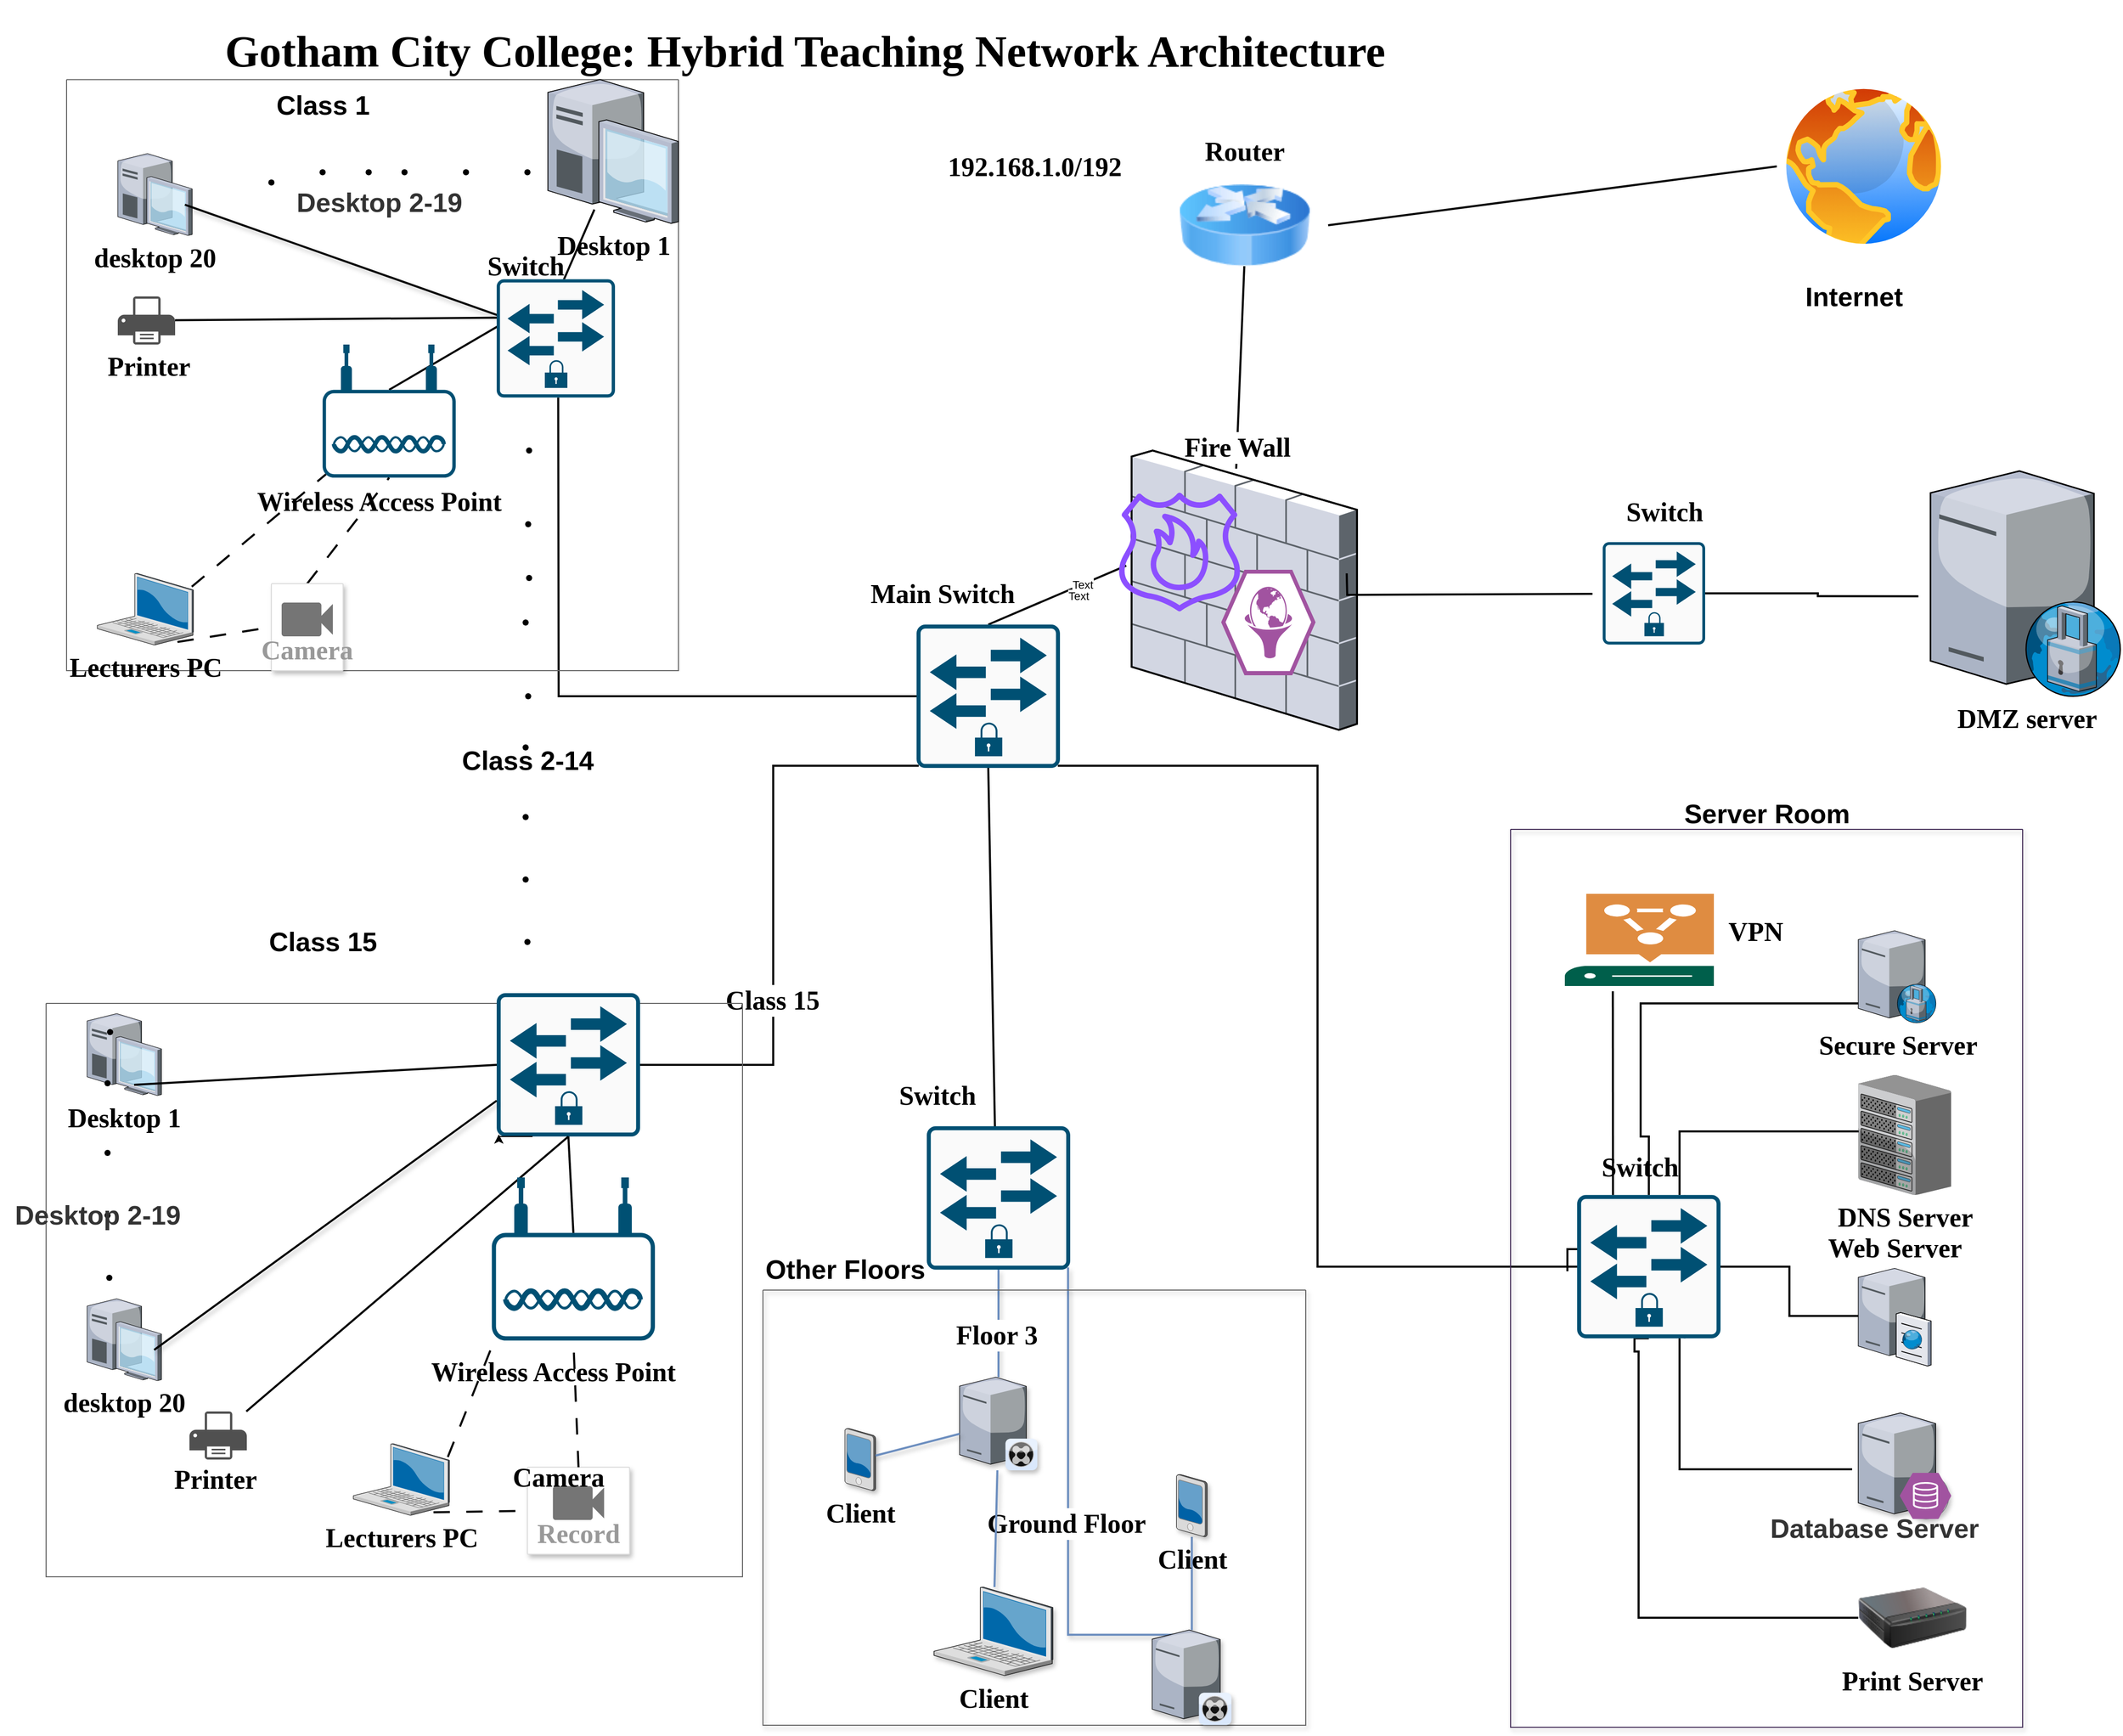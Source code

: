 <mxfile version="22.0.6" type="github">
  <diagram name="Page-1" id="c37626ed-c26b-45fb-9056-f9ebc6bb27b6">
    <mxGraphModel dx="2726" dy="1969" grid="1" gridSize="10" guides="1" tooltips="1" connect="1" arrows="1" fold="1" page="1" pageScale="1" pageWidth="1100" pageHeight="850" background="none" math="0" shadow="0">
      <root>
        <mxCell id="0" />
        <mxCell id="1" parent="0" />
        <mxCell id="xrP1Wjxbw7rSGdW68hiD-130" style="edgeStyle=orthogonalEdgeStyle;rounded=0;html=1;startSize=10;endSize=10;jettySize=auto;orthogonalLoop=1;fontSize=26;endArrow=none;endFill=0;strokeWidth=2;entryX=0.015;entryY=0.985;entryDx=0;entryDy=0;entryPerimeter=0;exitX=1;exitY=0.5;exitDx=0;exitDy=0;exitPerimeter=0;fontStyle=1;fontFamily=Verdana;" edge="1" parent="1" source="xrP1Wjxbw7rSGdW68hiD-258" target="xrP1Wjxbw7rSGdW68hiD-249">
          <mxGeometry relative="1" as="geometry">
            <mxPoint x="577.04" y="1128.185" as="sourcePoint" />
            <mxPoint x="989.985" y="756.099" as="targetPoint" />
            <Array as="points">
              <mxPoint x="790" y="1040" />
              <mxPoint x="790" y="748" />
            </Array>
          </mxGeometry>
        </mxCell>
        <mxCell id="xrP1Wjxbw7rSGdW68hiD-131" value="Class 15" style="edgeLabel;html=1;align=center;verticalAlign=middle;resizable=0;points=[];fontStyle=1;fontFamily=Verdana;fontSize=26;" vertex="1" connectable="0" parent="xrP1Wjxbw7rSGdW68hiD-130">
          <mxGeometry x="-0.315" y="1" relative="1" as="geometry">
            <mxPoint as="offset" />
          </mxGeometry>
        </mxCell>
        <mxCell id="xrP1Wjxbw7rSGdW68hiD-134" style="edgeStyle=none;rounded=0;html=1;startSize=10;endSize=10;jettySize=auto;orthogonalLoop=1;fontSize=26;endArrow=none;endFill=0;strokeWidth=2;fillColor=#dae8fc;strokeColor=#6c8ebf;shadow=1;entryX=0.5;entryY=1;entryDx=0;entryDy=0;entryPerimeter=0;fontStyle=1;fontFamily=Verdana;" edge="1" parent="1" source="xrP1Wjxbw7rSGdW68hiD-136" target="xrP1Wjxbw7rSGdW68hiD-257">
          <mxGeometry relative="1" as="geometry">
            <mxPoint x="979.975" y="1243.003" as="targetPoint" />
          </mxGeometry>
        </mxCell>
        <mxCell id="xrP1Wjxbw7rSGdW68hiD-135" value="Floor 3" style="edgeLabel;html=1;align=center;verticalAlign=middle;resizable=0;points=[];fontStyle=1;fontFamily=Verdana;fontSize=26;" vertex="1" connectable="0" parent="xrP1Wjxbw7rSGdW68hiD-134">
          <mxGeometry x="-0.218" y="2" relative="1" as="geometry">
            <mxPoint as="offset" />
          </mxGeometry>
        </mxCell>
        <mxCell id="xrP1Wjxbw7rSGdW68hiD-140" style="edgeStyle=none;rounded=0;html=1;startSize=10;endSize=10;jettySize=auto;orthogonalLoop=1;fontSize=26;endArrow=none;endFill=0;strokeWidth=2;entryX=0.464;entryY=0.065;entryDx=0;entryDy=0;entryPerimeter=0;exitX=0.5;exitY=1;exitDx=0;exitDy=0;fontStyle=1;fontFamily=Verdana;" edge="1" parent="1" source="xrP1Wjxbw7rSGdW68hiD-260" target="xrP1Wjxbw7rSGdW68hiD-165">
          <mxGeometry relative="1" as="geometry">
            <mxPoint x="1219.976" y="430.015" as="sourcePoint" />
          </mxGeometry>
        </mxCell>
        <mxCell id="xrP1Wjxbw7rSGdW68hiD-141" value="Fire Wall" style="edgeLabel;html=1;align=center;verticalAlign=middle;resizable=0;points=[];fontStyle=1;fontFamily=Verdana;fontSize=26;" vertex="1" connectable="0" parent="xrP1Wjxbw7rSGdW68hiD-140">
          <mxGeometry x="0.778" relative="1" as="geometry">
            <mxPoint y="1" as="offset" />
          </mxGeometry>
        </mxCell>
        <mxCell id="xrP1Wjxbw7rSGdW68hiD-142" value="&lt;font style=&quot;font-size: 43px;&quot;&gt;&amp;nbsp; Gotham City College: Hybrid Teaching Network Architecture&lt;/font&gt;" style="text;strokeColor=none;fillColor=none;html=1;fontSize=43;fontStyle=1;verticalAlign=middle;align=center;fontFamily=Verdana;" vertex="1" parent="1">
          <mxGeometry x="379" width="861" height="100" as="geometry" />
        </mxCell>
        <mxCell id="xrP1Wjxbw7rSGdW68hiD-143" style="edgeStyle=none;rounded=0;html=1;startSize=10;endSize=10;jettySize=auto;orthogonalLoop=1;fontSize=26;endArrow=none;endFill=0;strokeWidth=2;fillColor=#dae8fc;strokeColor=#6c8ebf;shadow=1;fontStyle=1;fontFamily=Verdana;" edge="1" parent="1" source="xrP1Wjxbw7rSGdW68hiD-144" target="xrP1Wjxbw7rSGdW68hiD-145">
          <mxGeometry relative="1" as="geometry" />
        </mxCell>
        <mxCell id="xrP1Wjxbw7rSGdW68hiD-144" value="Client" style="verticalLabelPosition=bottom;aspect=fixed;html=1;verticalAlign=top;strokeColor=#6c8ebf;shape=mxgraph.citrix.pda;fillColor=#dae8fc;fontSize=26;shadow=1;fontStyle=1;fontFamily=Verdana;" vertex="1" parent="1">
          <mxGeometry x="1183.76" y="1440" width="30" height="61" as="geometry" />
        </mxCell>
        <mxCell id="xrP1Wjxbw7rSGdW68hiD-146" value="Desktop 1" style="verticalLabelPosition=bottom;aspect=fixed;html=1;verticalAlign=top;strokeColor=none;shape=mxgraph.citrix.desktop;fillColor=#66B2FF;gradientColor=#0066CC;fontSize=26;fontStyle=1;fontFamily=Verdana;" vertex="1" parent="1">
          <mxGeometry x="120" y="990" width="72.65" height="80" as="geometry" />
        </mxCell>
        <mxCell id="xrP1Wjxbw7rSGdW68hiD-148" style="edgeStyle=none;rounded=0;html=1;startSize=10;endSize=10;jettySize=auto;orthogonalLoop=1;fontSize=26;endArrow=none;endFill=0;strokeWidth=2;entryX=0;entryY=0.5;entryDx=0;entryDy=0;entryPerimeter=0;exitX=0.633;exitY=0.869;exitDx=0;exitDy=0;exitPerimeter=0;fontStyle=1;fontFamily=Verdana;" edge="1" parent="1" source="xrP1Wjxbw7rSGdW68hiD-146" target="xrP1Wjxbw7rSGdW68hiD-258">
          <mxGeometry relative="1" as="geometry">
            <mxPoint x="220" y="750" as="sourcePoint" />
            <mxPoint x="524.46" y="1120.738" as="targetPoint" />
          </mxGeometry>
        </mxCell>
        <mxCell id="xrP1Wjxbw7rSGdW68hiD-159" style="edgeStyle=elbowEdgeStyle;rounded=0;html=1;startSize=10;endSize=10;jettySize=auto;orthogonalLoop=1;fontSize=26;endArrow=none;endFill=0;strokeWidth=2;exitX=0;exitY=0.5;exitDx=0;exitDy=0;exitPerimeter=0;fontStyle=1;fontFamily=Verdana;entryX=0.985;entryY=0.985;entryDx=0;entryDy=0;entryPerimeter=0;" edge="1" parent="1" source="xrP1Wjxbw7rSGdW68hiD-264" target="xrP1Wjxbw7rSGdW68hiD-249">
          <mxGeometry relative="1" as="geometry">
            <mxPoint x="1336.975" y="1162.849" as="sourcePoint" />
            <mxPoint x="1038" y="738.143" as="targetPoint" />
          </mxGeometry>
        </mxCell>
        <mxCell id="xrP1Wjxbw7rSGdW68hiD-165" value="" style="verticalLabelPosition=bottom;aspect=fixed;html=1;verticalAlign=top;strokeColor=none;shape=mxgraph.citrix.firewall;fillColor=#66B2FF;gradientColor=#0066CC;fontSize=26;fontStyle=1;fontFamily=Verdana;" vertex="1" parent="1">
          <mxGeometry x="1140" y="440" width="220" height="272.8" as="geometry" />
        </mxCell>
        <mxCell id="xrP1Wjxbw7rSGdW68hiD-167" value="Switch" style="text;html=1;align=center;verticalAlign=middle;resizable=0;points=[];autosize=1;strokeColor=none;fillColor=none;fontStyle=1;fontFamily=Verdana;fontSize=26;" vertex="1" parent="1">
          <mxGeometry x="538.25" y="1075" width="120" height="40" as="geometry" />
        </mxCell>
        <mxCell id="xrP1Wjxbw7rSGdW68hiD-171" style="edgeStyle=none;rounded=0;html=1;startSize=10;endSize=10;jettySize=auto;orthogonalLoop=1;fontSize=26;endArrow=none;endFill=0;strokeWidth=2;exitX=0.5;exitY=0.34;exitDx=0;exitDy=0;exitPerimeter=0;fontStyle=1;fontFamily=Verdana;" edge="1" parent="1" source="xrP1Wjxbw7rSGdW68hiD-179">
          <mxGeometry relative="1" as="geometry">
            <mxPoint x="402.65" y="149.5" as="sourcePoint" />
            <mxPoint x="524.15" y="316.911" as="targetPoint" />
          </mxGeometry>
        </mxCell>
        <mxCell id="xrP1Wjxbw7rSGdW68hiD-175" style="edgeStyle=none;rounded=0;html=1;startSize=10;endSize=10;jettySize=auto;orthogonalLoop=1;fontSize=26;endArrow=none;endFill=0;strokeWidth=2;entryX=0.925;entryY=0.215;entryDx=0;entryDy=0;entryPerimeter=0;exitX=0.356;exitY=0.904;exitDx=0;exitDy=0;exitPerimeter=0;fontStyle=1;fontFamily=Verdana;" edge="1" parent="1" source="xrP1Wjxbw7rSGdW68hiD-173">
          <mxGeometry relative="1" as="geometry">
            <mxPoint x="238.637" y="249.02" as="sourcePoint" />
            <mxPoint x="575.025" y="297.348" as="targetPoint" />
          </mxGeometry>
        </mxCell>
        <mxCell id="xrP1Wjxbw7rSGdW68hiD-176" value="desktop 20" style="verticalLabelPosition=bottom;aspect=fixed;html=1;verticalAlign=top;strokeColor=none;shape=mxgraph.citrix.desktop;fillColor=#66B2FF;gradientColor=#0066CC;fontSize=26;fontStyle=1;fontFamily=Verdana;" vertex="1" parent="1">
          <mxGeometry x="150" y="150" width="72.65" height="80" as="geometry" />
        </mxCell>
        <mxCell id="xrP1Wjxbw7rSGdW68hiD-177" style="edgeStyle=none;rounded=0;html=1;startSize=10;endSize=10;jettySize=auto;orthogonalLoop=1;fontSize=26;endArrow=none;endFill=0;strokeWidth=2;exitX=-0.036;exitY=0.514;exitDx=0;exitDy=0;exitPerimeter=0;shadow=1;entryX=0.902;entryY=0.624;entryDx=0;entryDy=0;entryPerimeter=0;fontStyle=1;fontFamily=Verdana;" edge="1" parent="1" target="xrP1Wjxbw7rSGdW68hiD-176">
          <mxGeometry relative="1" as="geometry">
            <mxPoint x="522.17" y="308.261" as="sourcePoint" />
            <mxPoint x="242.65" y="99.5" as="targetPoint" />
          </mxGeometry>
        </mxCell>
        <mxCell id="xrP1Wjxbw7rSGdW68hiD-178" style="edgeStyle=none;rounded=0;html=1;startSize=10;endSize=10;jettySize=auto;orthogonalLoop=1;fontSize=26;endArrow=none;endFill=0;strokeWidth=2;exitX=-0.017;exitY=0.567;exitDx=0;exitDy=0;exitPerimeter=0;fontStyle=1;fontFamily=Verdana;" edge="1" parent="1" target="xrP1Wjxbw7rSGdW68hiD-185">
          <mxGeometry relative="1" as="geometry">
            <mxPoint x="523.215" y="310.196" as="sourcePoint" />
            <mxPoint x="282.65" y="539.5" as="targetPoint" />
          </mxGeometry>
        </mxCell>
        <mxCell id="xrP1Wjxbw7rSGdW68hiD-179" value="" style="points=[[0.03,0.36,0],[0.18,0,0],[0.5,0.34,0],[0.82,0,0],[0.97,0.36,0],[1,0.67,0],[0.975,0.975,0],[0.5,1,0],[0.025,0.975,0],[0,0.67,0]];verticalLabelPosition=bottom;sketch=0;html=1;verticalAlign=top;aspect=fixed;align=center;pointerEvents=1;shape=mxgraph.cisco19.wireless_access_point;fillColor=#005073;strokeColor=none;fontStyle=1;fontFamily=Verdana;fontSize=26;" vertex="1" parent="1">
          <mxGeometry x="350" y="336.5" width="130" height="130" as="geometry" />
        </mxCell>
        <mxCell id="xrP1Wjxbw7rSGdW68hiD-180" style="edgeStyle=none;rounded=0;html=1;startSize=10;endSize=10;jettySize=auto;orthogonalLoop=1;fontSize=26;endArrow=none;endFill=0;strokeWidth=2;entryX=0.025;entryY=0.975;entryDx=0;entryDy=0;entryPerimeter=0;exitX=0.983;exitY=0.186;exitDx=0;exitDy=0;exitPerimeter=0;dashed=1;dashPattern=8 8;fontStyle=1;fontFamily=Verdana;" edge="1" parent="1" source="xrP1Wjxbw7rSGdW68hiD-172" target="xrP1Wjxbw7rSGdW68hiD-179">
          <mxGeometry relative="1" as="geometry">
            <mxPoint x="322.65" y="359.5" as="sourcePoint" />
            <mxPoint x="178.65" y="185.5" as="targetPoint" />
          </mxGeometry>
        </mxCell>
        <mxCell id="xrP1Wjxbw7rSGdW68hiD-183" style="edgeStyle=none;rounded=0;html=1;startSize=10;endSize=10;jettySize=auto;orthogonalLoop=1;fontSize=26;endArrow=none;endFill=0;strokeWidth=2;entryX=0.5;entryY=1;entryDx=0;entryDy=0;entryPerimeter=0;exitX=0.5;exitY=0;exitDx=0;exitDy=0;dashed=1;dashPattern=8 8;fontStyle=1;fontFamily=Verdana;" edge="1" parent="1" source="xrP1Wjxbw7rSGdW68hiD-181" target="xrP1Wjxbw7rSGdW68hiD-179">
          <mxGeometry relative="1" as="geometry">
            <mxPoint x="382.65" y="379.5" as="sourcePoint" />
            <mxPoint x="516.65" y="346.5" as="targetPoint" />
          </mxGeometry>
        </mxCell>
        <mxCell id="xrP1Wjxbw7rSGdW68hiD-185" value="" style="sketch=0;pointerEvents=1;shadow=0;dashed=0;html=1;strokeColor=none;fillColor=#505050;labelPosition=center;verticalLabelPosition=bottom;verticalAlign=top;outlineConnect=0;align=center;shape=mxgraph.office.devices.printer;fontStyle=1;fontFamily=Verdana;fontSize=26;" vertex="1" parent="1">
          <mxGeometry x="150" y="289.5" width="56" height="47" as="geometry" />
        </mxCell>
        <mxCell id="xrP1Wjxbw7rSGdW68hiD-186" value="Switch" style="text;html=1;align=center;verticalAlign=middle;resizable=0;points=[];autosize=1;strokeColor=none;fillColor=none;fontStyle=1;fontFamily=Verdana;fontSize=26;" vertex="1" parent="1">
          <mxGeometry x="488.25" y="240" width="120" height="40" as="geometry" />
        </mxCell>
        <mxCell id="xrP1Wjxbw7rSGdW68hiD-187" value="Printer" style="text;html=1;align=center;verticalAlign=middle;resizable=0;points=[];autosize=1;strokeColor=none;fillColor=none;fontStyle=1;fontFamily=Verdana;fontSize=26;" vertex="1" parent="1">
          <mxGeometry x="120" y="337.75" width="120" height="40" as="geometry" />
        </mxCell>
        <mxCell id="xrP1Wjxbw7rSGdW68hiD-188" value="" style="rounded=0;html=1;startSize=10;endSize=10;jettySize=auto;orthogonalLoop=1;fontSize=26;endArrow=none;endFill=0;strokeWidth=2;exitX=0.436;exitY=0.258;exitDx=0;exitDy=0;exitPerimeter=0;fontStyle=1;fontFamily=Verdana;entryX=0.5;entryY=1;entryDx=0;entryDy=0;entryPerimeter=0;" edge="1" parent="1" target="xrP1Wjxbw7rSGdW68hiD-249">
          <mxGeometry relative="1" as="geometry">
            <mxPoint x="1008.74" y="1222.417" as="sourcePoint" />
            <mxPoint x="1012.26" y="756.5" as="targetPoint" />
          </mxGeometry>
        </mxCell>
        <mxCell id="xrP1Wjxbw7rSGdW68hiD-190" value="" style="verticalLabelPosition=bottom;sketch=0;html=1;fillColor=#A153A0;strokeColor=#ffffff;verticalAlign=top;align=center;points=[[0,0.5,0],[0.125,0.25,0],[0.25,0,0],[0.5,0,0],[0.75,0,0],[0.875,0.25,0],[1,0.5,0],[0.875,0.75,0],[0.75,1,0],[0.5,1,0],[0.125,0.75,0]];pointerEvents=1;shape=mxgraph.cisco_safe.compositeIcon;bgIcon=mxgraph.cisco_safe.design.blank_device;resIcon=mxgraph.cisco_safe.design.web_filtering_2;fontStyle=1;fontFamily=Verdana;fontSize=26;" vertex="1" parent="1">
          <mxGeometry x="1227.51" y="556.5" width="92" height="103" as="geometry" />
        </mxCell>
        <mxCell id="xrP1Wjxbw7rSGdW68hiD-192" style="rounded=0;html=1;startSize=10;endSize=10;jettySize=auto;orthogonalLoop=1;fontSize=26;endArrow=none;endFill=0;strokeWidth=2;exitX=0;exitY=0.5;exitDx=0;exitDy=0;entryX=1;entryY=0.5;entryDx=0;entryDy=0;fontStyle=1;fontFamily=Verdana;" edge="1" parent="1" source="xrP1Wjxbw7rSGdW68hiD-197" target="xrP1Wjxbw7rSGdW68hiD-260">
          <mxGeometry relative="1" as="geometry">
            <mxPoint x="1268.049" y="213.5" as="sourcePoint" />
            <mxPoint x="1584.5" y="260.005" as="targetPoint" />
          </mxGeometry>
        </mxCell>
        <mxCell id="xrP1Wjxbw7rSGdW68hiD-195" style="edgeStyle=orthogonalEdgeStyle;rounded=0;html=1;startSize=10;endSize=10;jettySize=auto;orthogonalLoop=1;fontSize=26;endArrow=none;endFill=0;strokeWidth=2;fontStyle=1;fontFamily=Verdana;" edge="1" parent="1">
          <mxGeometry relative="1" as="geometry">
            <mxPoint x="1590" y="580" as="sourcePoint" />
            <mxPoint x="1350" y="560" as="targetPoint" />
          </mxGeometry>
        </mxCell>
        <mxCell id="xrP1Wjxbw7rSGdW68hiD-196" value="DMZ server" style="verticalLabelPosition=bottom;aspect=fixed;html=1;verticalAlign=top;strokeColor=none;shape=mxgraph.citrix.proxy_server;fillColor=#66B2FF;gradientColor=#0066CC;fontSize=26;fontStyle=1;fontFamily=Verdana;" vertex="1" parent="1">
          <mxGeometry x="1920" y="460" width="187" height="220" as="geometry" />
        </mxCell>
        <mxCell id="xrP1Wjxbw7rSGdW68hiD-197" value="" style="image;aspect=fixed;perimeter=ellipsePerimeter;html=1;align=center;shadow=0;dashed=0;spacingTop=3;image=img/lib/active_directory/internet_globe.svg;fontStyle=1;fontFamily=Verdana;fontSize=26;" vertex="1" parent="1">
          <mxGeometry x="1770" y="77.75" width="169.5" height="169.5" as="geometry" />
        </mxCell>
        <mxCell id="xrP1Wjxbw7rSGdW68hiD-200" value="" style="rounded=0;html=1;startSize=10;endSize=10;jettySize=auto;orthogonalLoop=1;fontSize=26;endArrow=none;endFill=0;strokeWidth=2;entryX=0.5;entryY=0;entryDx=0;entryDy=0;entryPerimeter=0;exitX=-0.024;exitY=0.412;exitDx=0;exitDy=0;exitPerimeter=0;fontStyle=1;fontFamily=Verdana;" edge="1" parent="1" source="xrP1Wjxbw7rSGdW68hiD-165" target="xrP1Wjxbw7rSGdW68hiD-249">
          <mxGeometry relative="1" as="geometry">
            <mxPoint x="1225" y="659" as="sourcePoint" />
            <mxPoint x="1030" y="736" as="targetPoint" />
          </mxGeometry>
        </mxCell>
        <mxCell id="xrP1Wjxbw7rSGdW68hiD-285" value="Text" style="edgeLabel;html=1;align=center;verticalAlign=middle;resizable=0;points=[];" vertex="1" connectable="0" parent="xrP1Wjxbw7rSGdW68hiD-200">
          <mxGeometry x="-0.353" relative="1" as="geometry">
            <mxPoint x="1" as="offset" />
          </mxGeometry>
        </mxCell>
        <mxCell id="xrP1Wjxbw7rSGdW68hiD-286" value="Text" style="edgeLabel;html=1;align=center;verticalAlign=middle;resizable=0;points=[];" vertex="1" connectable="0" parent="xrP1Wjxbw7rSGdW68hiD-200">
          <mxGeometry x="-0.256" y="9" relative="1" as="geometry">
            <mxPoint as="offset" />
          </mxGeometry>
        </mxCell>
        <mxCell id="xrP1Wjxbw7rSGdW68hiD-201" value="&lt;font style=&quot;font-size: 26px;&quot;&gt;Main Switch&lt;/font&gt;" style="text;html=1;align=center;verticalAlign=middle;resizable=0;points=[];autosize=1;strokeColor=none;fillColor=none;fontStyle=1;fontFamily=Verdana;fontSize=26;" vertex="1" parent="1">
          <mxGeometry x="855" y="559.5" width="200" height="40" as="geometry" />
        </mxCell>
        <mxCell id="xrP1Wjxbw7rSGdW68hiD-202" value="" style="sketch=0;outlineConnect=0;fontColor=#232F3E;gradientColor=none;fillColor=#8C4FFF;strokeColor=none;dashed=0;verticalLabelPosition=bottom;verticalAlign=top;align=center;html=1;fontSize=26;fontStyle=1;aspect=fixed;pointerEvents=1;shape=mxgraph.aws4.route_53_resolver_dns_firewall;fontFamily=Verdana;" vertex="1" parent="1">
          <mxGeometry x="1127.75" y="480" width="118" height="118" as="geometry" />
        </mxCell>
        <mxCell id="xrP1Wjxbw7rSGdW68hiD-203" value="" style="edgeStyle=orthogonalEdgeStyle;rounded=0;html=1;startSize=10;endSize=10;jettySize=auto;orthogonalLoop=1;fontSize=26;endArrow=none;endFill=0;strokeWidth=2;exitX=0.43;exitY=0.05;exitDx=0;exitDy=0;exitPerimeter=0;fillColor=#dae8fc;strokeColor=#6c8ebf;shadow=1;fontStyle=1;fontFamily=Verdana;entryX=0.985;entryY=0.985;entryDx=0;entryDy=0;entryPerimeter=0;" edge="1" parent="1" source="xrP1Wjxbw7rSGdW68hiD-145" target="xrP1Wjxbw7rSGdW68hiD-257">
          <mxGeometry relative="1" as="geometry">
            <mxPoint x="826.475" y="1294.985" as="sourcePoint" />
            <mxPoint x="1010.571" y="1249.5" as="targetPoint" />
          </mxGeometry>
        </mxCell>
        <mxCell id="xrP1Wjxbw7rSGdW68hiD-204" value="Ground Floor" style="edgeLabel;html=1;align=center;verticalAlign=middle;resizable=0;points=[];fontStyle=1;fontFamily=Verdana;fontSize=26;" vertex="1" connectable="0" parent="xrP1Wjxbw7rSGdW68hiD-203">
          <mxGeometry x="-0.056" y="1" relative="1" as="geometry">
            <mxPoint x="-1" as="offset" />
          </mxGeometry>
        </mxCell>
        <mxCell id="xrP1Wjxbw7rSGdW68hiD-208" value="192.168.1.0/192" style="text;html=1;align=center;verticalAlign=middle;resizable=0;points=[];autosize=1;strokeColor=none;fillColor=none;fontStyle=1;fontFamily=Verdana;fontSize=26;" vertex="1" parent="1">
          <mxGeometry x="910" y="142.5" width="270" height="40" as="geometry" />
        </mxCell>
        <mxCell id="xrP1Wjxbw7rSGdW68hiD-209" value="" style="edgeStyle=orthogonalEdgeStyle;rounded=0;html=1;startSize=10;endSize=10;jettySize=auto;orthogonalLoop=1;fontSize=26;endArrow=none;endFill=0;strokeWidth=2;entryX=1.015;entryY=0.854;entryDx=0;entryDy=0;entryPerimeter=0;fontStyle=1;fontFamily=Verdana;exitX=0;exitY=0.5;exitDx=0;exitDy=0;exitPerimeter=0;" edge="1" parent="1" source="xrP1Wjxbw7rSGdW68hiD-249">
          <mxGeometry relative="1" as="geometry">
            <mxPoint x="980" y="731" as="sourcePoint" />
            <mxPoint x="579.975" y="320.671" as="targetPoint" />
          </mxGeometry>
        </mxCell>
        <mxCell id="xrP1Wjxbw7rSGdW68hiD-210" value="" style="shape=waypoint;sketch=0;fillStyle=solid;size=6;pointerEvents=1;points=[];fillColor=none;resizable=0;rotatable=0;perimeter=centerPerimeter;snapToPoint=1;fontStyle=1;fontFamily=Verdana;fontSize=26;" vertex="1" parent="1">
          <mxGeometry x="538.25" y="372.75" width="20" height="20" as="geometry" />
        </mxCell>
        <mxCell id="xrP1Wjxbw7rSGdW68hiD-211" value="" style="shape=waypoint;sketch=0;fillStyle=solid;size=6;pointerEvents=1;points=[];fillColor=none;resizable=0;rotatable=0;perimeter=centerPerimeter;snapToPoint=1;fontStyle=1;fontFamily=Verdana;fontSize=26;" vertex="1" parent="1">
          <mxGeometry x="541.65" y="430" width="20" height="20" as="geometry" />
        </mxCell>
        <mxCell id="xrP1Wjxbw7rSGdW68hiD-212" value="" style="shape=waypoint;sketch=0;fillStyle=solid;size=6;pointerEvents=1;points=[];fillColor=none;resizable=0;rotatable=0;perimeter=centerPerimeter;snapToPoint=1;fontStyle=1;fontFamily=Verdana;fontSize=26;" vertex="1" parent="1">
          <mxGeometry x="538.25" y="598" width="20" height="20" as="geometry" />
        </mxCell>
        <mxCell id="xrP1Wjxbw7rSGdW68hiD-213" value="" style="shape=waypoint;sketch=0;fillStyle=solid;size=6;pointerEvents=1;points=[];fillColor=none;resizable=0;rotatable=0;perimeter=centerPerimeter;snapToPoint=1;fontStyle=1;fontFamily=Verdana;fontSize=26;" vertex="1" parent="1">
          <mxGeometry x="540.75" y="670" width="20" height="20" as="geometry" />
        </mxCell>
        <mxCell id="xrP1Wjxbw7rSGdW68hiD-214" value="" style="shape=waypoint;sketch=0;fillStyle=solid;size=6;pointerEvents=1;points=[];fillColor=none;resizable=0;rotatable=0;perimeter=centerPerimeter;snapToPoint=1;fontStyle=1;fontFamily=Verdana;fontSize=26;" vertex="1" parent="1">
          <mxGeometry x="541.65" y="554.5" width="20" height="20" as="geometry" />
        </mxCell>
        <mxCell id="xrP1Wjxbw7rSGdW68hiD-215" value="" style="shape=waypoint;sketch=0;fillStyle=solid;size=6;pointerEvents=1;points=[];fillColor=none;resizable=0;rotatable=0;perimeter=centerPerimeter;snapToPoint=1;fontStyle=1;fontFamily=Verdana;fontSize=26;" vertex="1" parent="1">
          <mxGeometry x="540.75" y="502" width="20" height="20" as="geometry" />
        </mxCell>
        <mxCell id="xrP1Wjxbw7rSGdW68hiD-216" value="" style="shape=waypoint;sketch=0;fillStyle=solid;size=6;pointerEvents=1;points=[];fillColor=none;resizable=0;rotatable=0;perimeter=centerPerimeter;snapToPoint=1;fontStyle=1;fontFamily=Verdana;fontSize=26;" vertex="1" parent="1">
          <mxGeometry x="538.25" y="788" width="20" height="20" as="geometry" />
        </mxCell>
        <mxCell id="xrP1Wjxbw7rSGdW68hiD-217" value="" style="shape=waypoint;sketch=0;fillStyle=solid;size=6;pointerEvents=1;points=[];fillColor=none;resizable=0;rotatable=0;perimeter=centerPerimeter;snapToPoint=1;fontStyle=1;fontFamily=Verdana;fontSize=26;" vertex="1" parent="1">
          <mxGeometry x="538.25" y="720" width="20" height="20" as="geometry" />
        </mxCell>
        <mxCell id="xrP1Wjxbw7rSGdW68hiD-218" value="" style="shape=waypoint;sketch=0;fillStyle=solid;size=6;pointerEvents=1;points=[];fillColor=none;resizable=0;rotatable=0;perimeter=centerPerimeter;snapToPoint=1;fontStyle=1;fontFamily=Verdana;fontSize=26;" vertex="1" parent="1">
          <mxGeometry x="538.25" y="970" width="20" height="20" as="geometry" />
        </mxCell>
        <mxCell id="xrP1Wjxbw7rSGdW68hiD-219" value="" style="shape=waypoint;sketch=0;fillStyle=solid;size=6;pointerEvents=1;points=[];fillColor=none;resizable=0;rotatable=0;perimeter=centerPerimeter;snapToPoint=1;fontStyle=1;fontFamily=Verdana;fontSize=26;" vertex="1" parent="1">
          <mxGeometry x="538.25" y="849" width="20" height="20" as="geometry" />
        </mxCell>
        <mxCell id="xrP1Wjxbw7rSGdW68hiD-220" value="" style="shape=waypoint;sketch=0;fillStyle=solid;size=6;pointerEvents=1;points=[];fillColor=none;resizable=0;rotatable=0;perimeter=centerPerimeter;snapToPoint=1;fontStyle=1;fontFamily=Verdana;fontSize=26;" vertex="1" parent="1">
          <mxGeometry x="540" y="910" width="20" height="20" as="geometry" />
        </mxCell>
        <mxCell id="xrP1Wjxbw7rSGdW68hiD-221" value="" style="shape=waypoint;sketch=0;fillStyle=solid;size=6;pointerEvents=1;points=[];fillColor=none;resizable=0;rotatable=0;perimeter=centerPerimeter;snapToPoint=1;fontStyle=1;fontFamily=Verdana;fontSize=26;" vertex="1" parent="1">
          <mxGeometry x="540" y="1080" width="20" height="20" as="geometry" />
        </mxCell>
        <mxCell id="xrP1Wjxbw7rSGdW68hiD-222" value="" style="shape=waypoint;sketch=0;fillStyle=solid;size=6;pointerEvents=1;points=[];fillColor=none;resizable=0;rotatable=0;perimeter=centerPerimeter;snapToPoint=1;fontStyle=1;fontFamily=Verdana;fontSize=26;" vertex="1" parent="1">
          <mxGeometry x="541.65" y="1030" width="20" height="20" as="geometry" />
        </mxCell>
        <mxCell id="xrP1Wjxbw7rSGdW68hiD-223" value="" style="swimlane;startSize=0;fillColor=#f5f5f5;strokeColor=#666666;fontColor=#333333;fontStyle=1;fontSize=26;" vertex="1" parent="1">
          <mxGeometry x="80" y="980" width="680" height="560" as="geometry" />
        </mxCell>
        <mxCell id="xrP1Wjxbw7rSGdW68hiD-224" value="" style="sketch=0;pointerEvents=1;shadow=0;dashed=0;html=1;strokeColor=none;fillColor=#505050;labelPosition=center;verticalLabelPosition=bottom;verticalAlign=top;outlineConnect=0;align=center;shape=mxgraph.office.devices.printer;fontStyle=1;fontFamily=Verdana;fontSize=26;" vertex="1" parent="xrP1Wjxbw7rSGdW68hiD-223">
          <mxGeometry x="140.0" y="398.46" width="56" height="47" as="geometry" />
        </mxCell>
        <mxCell id="xrP1Wjxbw7rSGdW68hiD-225" value="Printer" style="text;html=1;align=center;verticalAlign=middle;resizable=0;points=[];autosize=1;strokeColor=none;fillColor=none;fontStyle=1;fontFamily=Verdana;fontSize=26;" vertex="1" parent="xrP1Wjxbw7rSGdW68hiD-223">
          <mxGeometry x="105" y="445.46" width="120" height="40" as="geometry" />
        </mxCell>
        <mxCell id="xrP1Wjxbw7rSGdW68hiD-226" value="desktop 20" style="verticalLabelPosition=bottom;aspect=fixed;html=1;verticalAlign=top;strokeColor=none;shape=mxgraph.citrix.desktop;fillColor=#66B2FF;gradientColor=#0066CC;fontSize=26;fontStyle=1;fontFamily=Verdana;" vertex="1" parent="xrP1Wjxbw7rSGdW68hiD-223">
          <mxGeometry x="40" y="288.46" width="72.65" height="80" as="geometry" />
        </mxCell>
        <mxCell id="xrP1Wjxbw7rSGdW68hiD-227" value="" style="shape=waypoint;sketch=0;fillStyle=solid;size=6;pointerEvents=1;points=[];fillColor=none;resizable=0;rotatable=0;perimeter=centerPerimeter;snapToPoint=1;fontStyle=1;fontFamily=Verdana;fontSize=26;" vertex="1" parent="xrP1Wjxbw7rSGdW68hiD-223">
          <mxGeometry x="52.5" y="18" width="20" height="20" as="geometry" />
        </mxCell>
        <mxCell id="xrP1Wjxbw7rSGdW68hiD-228" value="" style="shape=waypoint;sketch=0;fillStyle=solid;size=6;pointerEvents=1;points=[];fillColor=none;resizable=0;rotatable=0;perimeter=centerPerimeter;snapToPoint=1;fontStyle=1;fontFamily=Verdana;fontSize=26;" vertex="1" parent="xrP1Wjxbw7rSGdW68hiD-223">
          <mxGeometry x="50" y="136" width="20" height="20" as="geometry" />
        </mxCell>
        <mxCell id="xrP1Wjxbw7rSGdW68hiD-229" value="" style="shape=waypoint;sketch=0;fillStyle=solid;size=6;pointerEvents=1;points=[];fillColor=none;resizable=0;rotatable=0;perimeter=centerPerimeter;snapToPoint=1;fontStyle=1;fontFamily=Verdana;fontSize=26;" vertex="1" parent="xrP1Wjxbw7rSGdW68hiD-223">
          <mxGeometry x="50" y="68" width="20" height="20" as="geometry" />
        </mxCell>
        <mxCell id="xrP1Wjxbw7rSGdW68hiD-230" value="" style="shape=waypoint;sketch=0;fillStyle=solid;size=6;pointerEvents=1;points=[];fillColor=none;resizable=0;rotatable=0;perimeter=centerPerimeter;snapToPoint=1;fontStyle=1;fontFamily=Verdana;fontSize=26;" vertex="1" parent="xrP1Wjxbw7rSGdW68hiD-223">
          <mxGeometry x="50" y="197" width="20" height="20" as="geometry" />
        </mxCell>
        <mxCell id="xrP1Wjxbw7rSGdW68hiD-231" value="" style="shape=waypoint;sketch=0;fillStyle=solid;size=6;pointerEvents=1;points=[];fillColor=none;resizable=0;rotatable=0;perimeter=centerPerimeter;snapToPoint=1;fontStyle=1;fontFamily=Verdana;fontSize=26;" vertex="1" parent="xrP1Wjxbw7rSGdW68hiD-223">
          <mxGeometry x="51.75" y="258" width="20" height="20" as="geometry" />
        </mxCell>
        <mxCell id="xrP1Wjxbw7rSGdW68hiD-258" value="" style="sketch=0;points=[[0.015,0.015,0],[0.985,0.015,0],[0.985,0.985,0],[0.015,0.985,0],[0.25,0,0],[0.5,0,0],[0.75,0,0],[1,0.25,0],[1,0.5,0],[1,0.75,0],[0.75,1,0],[0.5,1,0],[0.25,1,0],[0,0.75,0],[0,0.5,0],[0,0.25,0]];verticalLabelPosition=bottom;html=1;verticalAlign=top;aspect=fixed;align=center;pointerEvents=1;shape=mxgraph.cisco19.rect;prIcon=secure_switch;fillColor=#FAFAFA;strokeColor=#005073;fontStyle=1;fontSize=26;" vertex="1" parent="xrP1Wjxbw7rSGdW68hiD-223">
          <mxGeometry x="440" y="-10" width="140" height="140" as="geometry" />
        </mxCell>
        <mxCell id="xrP1Wjxbw7rSGdW68hiD-150" style="edgeStyle=none;rounded=0;html=1;startSize=10;endSize=10;jettySize=auto;orthogonalLoop=1;fontSize=26;endArrow=none;endFill=0;strokeWidth=2;exitX=0.5;exitY=1;exitDx=0;exitDy=0;exitPerimeter=0;fontStyle=1;fontFamily=Verdana;" edge="1" parent="xrP1Wjxbw7rSGdW68hiD-223" source="xrP1Wjxbw7rSGdW68hiD-258" target="xrP1Wjxbw7rSGdW68hiD-224">
          <mxGeometry relative="1" as="geometry">
            <mxPoint x="443.745" y="144.863" as="sourcePoint" />
            <mxPoint x="130" y="370" as="targetPoint" />
          </mxGeometry>
        </mxCell>
        <mxCell id="xrP1Wjxbw7rSGdW68hiD-259" style="edgeStyle=orthogonalEdgeStyle;rounded=0;orthogonalLoop=1;jettySize=auto;html=1;exitX=0.25;exitY=1;exitDx=0;exitDy=0;exitPerimeter=0;entryX=0.015;entryY=0.985;entryDx=0;entryDy=0;entryPerimeter=0;fontStyle=1;fontSize=26;" edge="1" parent="xrP1Wjxbw7rSGdW68hiD-223" source="xrP1Wjxbw7rSGdW68hiD-258" target="xrP1Wjxbw7rSGdW68hiD-258">
          <mxGeometry relative="1" as="geometry" />
        </mxCell>
        <mxCell id="xrP1Wjxbw7rSGdW68hiD-149" style="edgeStyle=none;rounded=0;html=1;startSize=10;endSize=10;jettySize=auto;orthogonalLoop=1;fontSize=26;endArrow=none;endFill=0;strokeWidth=2;exitX=0;exitY=0.75;exitDx=0;exitDy=0;exitPerimeter=0;shadow=1;entryX=0.902;entryY=0.624;entryDx=0;entryDy=0;entryPerimeter=0;fontStyle=1;fontFamily=Verdana;" edge="1" parent="xrP1Wjxbw7rSGdW68hiD-223" source="xrP1Wjxbw7rSGdW68hiD-258" target="xrP1Wjxbw7rSGdW68hiD-226">
          <mxGeometry relative="1" as="geometry">
            <mxPoint x="441.27" y="146.761" as="sourcePoint" />
            <mxPoint x="90" y="-70" as="targetPoint" />
          </mxGeometry>
        </mxCell>
        <mxCell id="xrP1Wjxbw7rSGdW68hiD-151" value="" style="points=[[0.03,0.36,0],[0.18,0,0],[0.5,0.34,0],[0.82,0,0],[0.97,0.36,0],[1,0.67,0],[0.975,0.975,0],[0.5,1,0],[0.025,0.975,0],[0,0.67,0]];verticalLabelPosition=bottom;sketch=0;html=1;verticalAlign=top;aspect=fixed;align=center;pointerEvents=1;shape=mxgraph.cisco19.wireless_access_point;fillColor=#005073;strokeColor=none;fontStyle=1;fontFamily=Verdana;fontSize=26;" vertex="1" parent="xrP1Wjxbw7rSGdW68hiD-223">
          <mxGeometry x="435.25" y="170" width="159.25" height="159.25" as="geometry" />
        </mxCell>
        <mxCell id="xrP1Wjxbw7rSGdW68hiD-126" style="rounded=0;html=1;startSize=10;endSize=10;jettySize=auto;orthogonalLoop=1;fontSize=26;endArrow=none;endFill=0;strokeWidth=2;exitX=0.5;exitY=0.34;exitDx=0;exitDy=0;exitPerimeter=0;fontStyle=1;fontFamily=Verdana;entryX=0.5;entryY=1;entryDx=0;entryDy=0;entryPerimeter=0;" edge="1" parent="xrP1Wjxbw7rSGdW68hiD-223" source="xrP1Wjxbw7rSGdW68hiD-151" target="xrP1Wjxbw7rSGdW68hiD-258">
          <mxGeometry relative="1" as="geometry">
            <mxPoint x="250" y="-20" as="sourcePoint" />
            <mxPoint x="462.588" y="164.5" as="targetPoint" />
          </mxGeometry>
        </mxCell>
        <mxCell id="xrP1Wjxbw7rSGdW68hiD-153" value="Record" style="strokeColor=#dddddd;shadow=1;strokeWidth=1;rounded=1;absoluteArcSize=1;arcSize=2;labelPosition=center;verticalLabelPosition=middle;align=center;verticalAlign=bottom;spacingLeft=0;fontColor=#999999;fontSize=26;whiteSpace=wrap;spacingBottom=2;html=1;fontStyle=1;fontFamily=Verdana;" vertex="1" parent="xrP1Wjxbw7rSGdW68hiD-223">
          <mxGeometry x="470" y="453" width="99.75" height="85" as="geometry" />
        </mxCell>
        <mxCell id="xrP1Wjxbw7rSGdW68hiD-154" value="" style="sketch=0;dashed=0;connectable=0;html=1;fillColor=#757575;strokeColor=none;shape=mxgraph.gcp2.record;part=1;fontStyle=1;fontFamily=Verdana;fontSize=26;" vertex="1" parent="xrP1Wjxbw7rSGdW68hiD-153">
          <mxGeometry x="0.5" width="50" height="33" relative="1" as="geometry">
            <mxPoint x="-25" y="18.5" as="offset" />
          </mxGeometry>
        </mxCell>
        <mxCell id="xrP1Wjxbw7rSGdW68hiD-155" value="Camera" style="text;html=1;align=center;verticalAlign=middle;resizable=0;points=[];autosize=1;strokeColor=none;fillColor=none;fontStyle=1;fontFamily=Verdana;fontSize=26;" vertex="1" parent="xrP1Wjxbw7rSGdW68hiD-153">
          <mxGeometry x="-35.25" y="-10" width="130" height="40" as="geometry" />
        </mxCell>
        <mxCell id="xrP1Wjxbw7rSGdW68hiD-156" style="edgeStyle=none;rounded=0;html=1;startSize=10;endSize=10;jettySize=auto;orthogonalLoop=1;fontSize=26;endArrow=none;endFill=0;strokeWidth=2;entryX=0.5;entryY=1;entryDx=0;entryDy=0;entryPerimeter=0;exitX=0.5;exitY=0;exitDx=0;exitDy=0;dashed=1;dashPattern=8 8;fontStyle=1;fontFamily=Verdana;" edge="1" parent="xrP1Wjxbw7rSGdW68hiD-223" source="xrP1Wjxbw7rSGdW68hiD-153" target="xrP1Wjxbw7rSGdW68hiD-151">
          <mxGeometry relative="1" as="geometry">
            <mxPoint x="230" y="210" as="sourcePoint" />
            <mxPoint x="364" y="177" as="targetPoint" />
          </mxGeometry>
        </mxCell>
        <mxCell id="xrP1Wjxbw7rSGdW68hiD-127" value="Lecturers PC" style="verticalLabelPosition=bottom;aspect=fixed;html=1;verticalAlign=top;strokeColor=default;shape=mxgraph.citrix.laptop_2;fillColor=#66B2FF;gradientColor=#0066CC;fontSize=26;fontStyle=1;fontFamily=Verdana;" vertex="1" parent="xrP1Wjxbw7rSGdW68hiD-223">
          <mxGeometry x="300" y="430" width="93.87" height="70" as="geometry" />
        </mxCell>
        <mxCell id="xrP1Wjxbw7rSGdW68hiD-152" style="edgeStyle=none;rounded=0;html=1;startSize=10;endSize=10;jettySize=auto;orthogonalLoop=1;fontSize=26;endArrow=none;endFill=0;strokeWidth=2;entryX=0.025;entryY=0.975;entryDx=0;entryDy=0;entryPerimeter=0;exitX=0.983;exitY=0.186;exitDx=0;exitDy=0;exitPerimeter=0;dashed=1;dashPattern=8 8;fontStyle=1;fontFamily=Verdana;" edge="1" parent="xrP1Wjxbw7rSGdW68hiD-223" source="xrP1Wjxbw7rSGdW68hiD-127" target="xrP1Wjxbw7rSGdW68hiD-151">
          <mxGeometry relative="1" as="geometry">
            <mxPoint x="170" y="190" as="sourcePoint" />
            <mxPoint x="26" y="16" as="targetPoint" />
          </mxGeometry>
        </mxCell>
        <mxCell id="xrP1Wjxbw7rSGdW68hiD-157" style="edgeStyle=none;rounded=0;html=1;startSize=10;endSize=10;jettySize=auto;orthogonalLoop=1;fontSize=26;endArrow=none;endFill=0;strokeWidth=2;entryX=0;entryY=0.5;entryDx=0;entryDy=0;exitX=0.834;exitY=0.957;exitDx=0;exitDy=0;dashed=1;dashPattern=8 8;exitPerimeter=0;fontStyle=1;fontFamily=Verdana;" edge="1" parent="xrP1Wjxbw7rSGdW68hiD-223" source="xrP1Wjxbw7rSGdW68hiD-127" target="xrP1Wjxbw7rSGdW68hiD-153">
          <mxGeometry relative="1" as="geometry">
            <mxPoint x="190" y="340" as="sourcePoint" />
            <mxPoint x="317" y="200" as="targetPoint" />
          </mxGeometry>
        </mxCell>
        <mxCell id="xrP1Wjxbw7rSGdW68hiD-168" value="Wireless Access Point" style="text;html=1;align=center;verticalAlign=middle;resizable=0;points=[];autosize=1;strokeColor=none;fillColor=none;fontStyle=1;fontFamily=Verdana;fontSize=26;" vertex="1" parent="xrP1Wjxbw7rSGdW68hiD-223">
          <mxGeometry x="325" y="340" width="340" height="40" as="geometry" />
        </mxCell>
        <mxCell id="xrP1Wjxbw7rSGdW68hiD-247" value="&lt;span style=&quot;font-size: 26px;&quot;&gt;&lt;span style=&quot;font-size: 26px;&quot;&gt;Desktop 2-19&lt;/span&gt;&lt;/span&gt;" style="text;html=1;align=center;verticalAlign=middle;resizable=0;points=[];autosize=1;strokeColor=none;fillColor=none;fontSize=26;fontFamily=Helvetica;fontColor=#333333;fontStyle=1" vertex="1" parent="xrP1Wjxbw7rSGdW68hiD-223">
          <mxGeometry x="-45" y="187" width="190" height="40" as="geometry" />
        </mxCell>
        <mxCell id="xrP1Wjxbw7rSGdW68hiD-232" value="&lt;span style=&quot;font-size: 26px;&quot;&gt;&lt;font style=&quot;font-size: 26px;&quot;&gt;Class 15&lt;/font&gt;&lt;/span&gt;" style="text;html=1;align=center;verticalAlign=middle;resizable=0;points=[];autosize=1;strokeColor=none;fillColor=none;fontStyle=1;fontSize=26;" vertex="1" parent="1">
          <mxGeometry x="285" y="900" width="130" height="40" as="geometry" />
        </mxCell>
        <mxCell id="xrP1Wjxbw7rSGdW68hiD-233" value="" style="swimlane;startSize=0;fillColor=#f5f5f5;strokeColor=#666666;fontColor=#333333;fontStyle=1;fontSize=26;labelBorderColor=#f7f7f7;labelBackgroundColor=default;textOpacity=50;" vertex="1" parent="1">
          <mxGeometry x="100" y="77.75" width="597.5" height="577.25" as="geometry" />
        </mxCell>
        <mxCell id="xrP1Wjxbw7rSGdW68hiD-234" value="" style="shape=waypoint;sketch=0;fillStyle=solid;size=6;pointerEvents=1;points=[];fillColor=none;resizable=0;rotatable=0;perimeter=centerPerimeter;snapToPoint=1;fontStyle=1;fontFamily=Verdana;fontSize=26;" vertex="1" parent="xrP1Wjxbw7rSGdW68hiD-233">
          <mxGeometry x="190" y="90.5" width="20" height="20" as="geometry" />
        </mxCell>
        <mxCell id="xrP1Wjxbw7rSGdW68hiD-235" value="" style="shape=waypoint;sketch=0;fillStyle=solid;size=6;pointerEvents=1;points=[];fillColor=none;resizable=0;rotatable=0;perimeter=centerPerimeter;snapToPoint=1;fontStyle=1;fontFamily=Verdana;fontSize=26;" vertex="1" parent="xrP1Wjxbw7rSGdW68hiD-233">
          <mxGeometry x="320" y="80.5" width="20" height="20" as="geometry" />
        </mxCell>
        <mxCell id="xrP1Wjxbw7rSGdW68hiD-236" value="" style="shape=waypoint;sketch=0;fillStyle=solid;size=6;pointerEvents=1;points=[];fillColor=none;resizable=0;rotatable=0;perimeter=centerPerimeter;snapToPoint=1;fontStyle=1;fontFamily=Verdana;fontSize=26;" vertex="1" parent="xrP1Wjxbw7rSGdW68hiD-233">
          <mxGeometry x="380" y="80.5" width="20" height="20" as="geometry" />
        </mxCell>
        <mxCell id="xrP1Wjxbw7rSGdW68hiD-237" value="" style="shape=waypoint;sketch=0;fillStyle=solid;size=6;pointerEvents=1;points=[];fillColor=none;resizable=0;rotatable=0;perimeter=centerPerimeter;snapToPoint=1;fontStyle=1;fontFamily=Verdana;fontSize=26;" vertex="1" parent="xrP1Wjxbw7rSGdW68hiD-233">
          <mxGeometry x="440" y="80.5" width="20" height="20" as="geometry" />
        </mxCell>
        <mxCell id="xrP1Wjxbw7rSGdW68hiD-238" value="" style="shape=waypoint;sketch=0;fillStyle=solid;size=6;pointerEvents=1;points=[];fillColor=none;resizable=0;rotatable=0;perimeter=centerPerimeter;snapToPoint=1;fontStyle=1;fontFamily=Verdana;fontSize=26;" vertex="1" parent="xrP1Wjxbw7rSGdW68hiD-233">
          <mxGeometry x="240" y="80.5" width="20" height="20" as="geometry" />
        </mxCell>
        <mxCell id="xrP1Wjxbw7rSGdW68hiD-239" value="" style="shape=waypoint;sketch=0;fillStyle=solid;size=6;pointerEvents=1;points=[];fillColor=none;resizable=0;rotatable=0;perimeter=centerPerimeter;snapToPoint=1;fontStyle=1;fontFamily=Verdana;fontSize=26;" vertex="1" parent="xrP1Wjxbw7rSGdW68hiD-233">
          <mxGeometry x="285" y="80.5" width="20" height="20" as="geometry" />
        </mxCell>
        <mxCell id="xrP1Wjxbw7rSGdW68hiD-250" value="" style="sketch=0;points=[[0.015,0.015,0],[0.985,0.015,0],[0.985,0.985,0],[0.015,0.985,0],[0.25,0,0],[0.5,0,0],[0.75,0,0],[1,0.25,0],[1,0.5,0],[1,0.75,0],[0.75,1,0],[0.5,1,0],[0.25,1,0],[0,0.75,0],[0,0.5,0],[0,0.25,0]];verticalLabelPosition=bottom;html=1;verticalAlign=top;aspect=fixed;align=center;pointerEvents=1;shape=mxgraph.cisco19.rect;prIcon=secure_switch;fillColor=#FAFAFA;strokeColor=#005073;fontStyle=1;fontSize=26;" vertex="1" parent="xrP1Wjxbw7rSGdW68hiD-233">
          <mxGeometry x="420" y="195" width="115.5" height="115.5" as="geometry" />
        </mxCell>
        <mxCell id="xrP1Wjxbw7rSGdW68hiD-172" value="Lecturers PC" style="verticalLabelPosition=bottom;aspect=fixed;html=1;verticalAlign=top;strokeColor=default;shape=mxgraph.citrix.laptop_2;fillColor=#66B2FF;gradientColor=#0066CC;fontSize=26;fontStyle=1;fontFamily=Verdana;" vertex="1" parent="xrP1Wjxbw7rSGdW68hiD-233">
          <mxGeometry x="30" y="482.25" width="93.87" height="70" as="geometry" />
        </mxCell>
        <mxCell id="xrP1Wjxbw7rSGdW68hiD-206" value="Wireless Access Point" style="text;html=1;align=center;verticalAlign=middle;resizable=0;points=[];autosize=1;strokeColor=none;fillColor=none;fontStyle=1;fontFamily=Verdana;fontSize=26;" vertex="1" parent="xrP1Wjxbw7rSGdW68hiD-233">
          <mxGeometry x="135" y="392.25" width="340" height="40" as="geometry" />
        </mxCell>
        <mxCell id="xrP1Wjxbw7rSGdW68hiD-273" value="&lt;span style=&quot;font-size: 26px;&quot;&gt;&lt;span style=&quot;font-size: 26px;&quot;&gt;Desktop 2-19&lt;/span&gt;&lt;/span&gt;" style="text;html=1;align=center;verticalAlign=middle;resizable=0;points=[];autosize=1;strokeColor=none;fillColor=none;fontSize=26;fontFamily=Helvetica;fontColor=#333333;fontStyle=1" vertex="1" parent="xrP1Wjxbw7rSGdW68hiD-233">
          <mxGeometry x="210" y="100.5" width="190" height="40" as="geometry" />
        </mxCell>
        <mxCell id="xrP1Wjxbw7rSGdW68hiD-173" value="Desktop 1" style="verticalLabelPosition=bottom;aspect=fixed;html=1;verticalAlign=top;strokeColor=none;shape=mxgraph.citrix.desktop;fillColor=#66B2FF;gradientColor=#0066CC;fontSize=26;fontStyle=1;fontFamily=Verdana;" vertex="1" parent="xrP1Wjxbw7rSGdW68hiD-233">
          <mxGeometry x="470" width="127.5" height="140.4" as="geometry" />
        </mxCell>
        <mxCell id="xrP1Wjxbw7rSGdW68hiD-181" value="Camera" style="strokeColor=#dddddd;shadow=1;strokeWidth=1;rounded=1;absoluteArcSize=1;arcSize=2;labelPosition=center;verticalLabelPosition=middle;align=center;verticalAlign=bottom;spacingLeft=0;fontColor=#999999;fontSize=26;whiteSpace=wrap;spacingBottom=2;html=1;fontStyle=1;fontFamily=Verdana;" vertex="1" parent="xrP1Wjxbw7rSGdW68hiD-233">
          <mxGeometry x="200" y="492.25" width="70" height="85" as="geometry" />
        </mxCell>
        <mxCell id="xrP1Wjxbw7rSGdW68hiD-182" value="" style="sketch=0;dashed=0;connectable=0;html=1;fillColor=#757575;strokeColor=none;shape=mxgraph.gcp2.record;part=1;fontStyle=1;fontFamily=Verdana;fontSize=26;" vertex="1" parent="xrP1Wjxbw7rSGdW68hiD-181">
          <mxGeometry x="0.5" width="50" height="33" relative="1" as="geometry">
            <mxPoint x="-25" y="18.5" as="offset" />
          </mxGeometry>
        </mxCell>
        <mxCell id="xrP1Wjxbw7rSGdW68hiD-184" style="edgeStyle=none;rounded=0;html=1;startSize=10;endSize=10;jettySize=auto;orthogonalLoop=1;fontSize=26;endArrow=none;endFill=0;strokeWidth=2;entryX=0;entryY=0.5;entryDx=0;entryDy=0;exitX=0.834;exitY=0.957;exitDx=0;exitDy=0;dashed=1;dashPattern=8 8;exitPerimeter=0;fontStyle=1;fontFamily=Verdana;" edge="1" parent="xrP1Wjxbw7rSGdW68hiD-233" source="xrP1Wjxbw7rSGdW68hiD-172" target="xrP1Wjxbw7rSGdW68hiD-181">
          <mxGeometry relative="1" as="geometry">
            <mxPoint x="242.65" y="431.75" as="sourcePoint" />
            <mxPoint x="369.65" y="291.75" as="targetPoint" />
          </mxGeometry>
        </mxCell>
        <mxCell id="xrP1Wjxbw7rSGdW68hiD-240" value="&lt;span style=&quot;border-color: var(--border-color); color: rgb(0, 0, 0); font-size: 26px;&quot;&gt;&lt;font style=&quot;border-color: var(--border-color); font-size: 26px;&quot;&gt;Class 1&lt;/font&gt;&lt;/span&gt;" style="text;html=1;align=center;verticalAlign=middle;resizable=0;points=[];autosize=1;strokeColor=none;fillColor=none;fontSize=26;fontFamily=Helvetica;fontColor=#333333;fontStyle=1" vertex="1" parent="1">
          <mxGeometry x="295" y="83" width="110" height="40" as="geometry" />
        </mxCell>
        <mxCell id="xrP1Wjxbw7rSGdW68hiD-242" value="" style="swimlane;startSize=0;strokeColor=#666666;align=center;verticalAlign=middle;fontFamily=Helvetica;fontSize=26;fontColor=#333333;fillColor=#f5f5f5;fontStyle=1;shadow=1;rounded=1;" vertex="1" parent="1">
          <mxGeometry x="780" y="1260" width="530" height="425" as="geometry" />
        </mxCell>
        <mxCell id="xrP1Wjxbw7rSGdW68hiD-244" value="Client" style="verticalLabelPosition=bottom;aspect=fixed;html=1;verticalAlign=top;strokeColor=#6c8ebf;shape=mxgraph.citrix.laptop_2;fillColor=#dae8fc;fontSize=26;shadow=1;fontStyle=1;fontFamily=Verdana;" vertex="1" parent="xrP1Wjxbw7rSGdW68hiD-242">
          <mxGeometry x="167.0" y="290" width="116" height="86.5" as="geometry" />
        </mxCell>
        <mxCell id="xrP1Wjxbw7rSGdW68hiD-136" value="" style="verticalLabelPosition=bottom;aspect=fixed;html=1;verticalAlign=top;strokeColor=#6c8ebf;shape=mxgraph.citrix.xenclient_synchronizer;fillColor=#dae8fc;gradientDirection=south;fontSize=26;shadow=1;fontStyle=1;fontFamily=Verdana;" vertex="1" parent="xrP1Wjxbw7rSGdW68hiD-242">
          <mxGeometry x="192.0" y="85" width="76" height="91" as="geometry" />
        </mxCell>
        <mxCell id="xrP1Wjxbw7rSGdW68hiD-125" style="edgeStyle=none;rounded=0;html=1;startSize=10;endSize=10;jettySize=auto;orthogonalLoop=1;fontSize=26;endArrow=none;endFill=0;strokeWidth=2;fillColor=#dae8fc;strokeColor=#6c8ebf;shadow=1;fontStyle=1;fontFamily=Verdana;" edge="1" parent="xrP1Wjxbw7rSGdW68hiD-242" source="xrP1Wjxbw7rSGdW68hiD-244" target="xrP1Wjxbw7rSGdW68hiD-136">
          <mxGeometry relative="1" as="geometry" />
        </mxCell>
        <mxCell id="xrP1Wjxbw7rSGdW68hiD-129" value="Client" style="verticalLabelPosition=bottom;aspect=fixed;html=1;verticalAlign=top;strokeColor=#6c8ebf;shape=mxgraph.citrix.pda;fillColor=#dae8fc;fontSize=26;shadow=1;fontStyle=1;fontFamily=Verdana;" vertex="1" parent="xrP1Wjxbw7rSGdW68hiD-242">
          <mxGeometry x="80" y="135" width="30" height="61" as="geometry" />
        </mxCell>
        <mxCell id="xrP1Wjxbw7rSGdW68hiD-128" style="edgeStyle=none;rounded=0;html=1;startSize=10;endSize=10;jettySize=auto;orthogonalLoop=1;fontSize=26;endArrow=none;endFill=0;strokeWidth=2;fillColor=#dae8fc;strokeColor=#6c8ebf;shadow=1;fontStyle=1;fontFamily=Verdana;" edge="1" parent="xrP1Wjxbw7rSGdW68hiD-242" source="xrP1Wjxbw7rSGdW68hiD-129" target="xrP1Wjxbw7rSGdW68hiD-136">
          <mxGeometry relative="1" as="geometry" />
        </mxCell>
        <mxCell id="xrP1Wjxbw7rSGdW68hiD-145" value="" style="verticalLabelPosition=bottom;aspect=fixed;html=1;verticalAlign=top;strokeColor=#6c8ebf;shape=mxgraph.citrix.xenclient_synchronizer;fillColor=#dae8fc;gradientDirection=south;fontSize=26;shadow=1;fontStyle=1;fontFamily=Verdana;" vertex="1" parent="xrP1Wjxbw7rSGdW68hiD-242">
          <mxGeometry x="380.01" y="332.0" width="77.51" height="92.81" as="geometry" />
        </mxCell>
        <mxCell id="xrP1Wjxbw7rSGdW68hiD-245" value="&lt;span style=&quot;border-color: var(--border-color); color: rgb(0, 0, 0); font-size: 26px;&quot;&gt;&lt;font style=&quot;border-color: var(--border-color); font-size: 26px;&quot;&gt;Class 2-14&lt;/font&gt;&lt;/span&gt;" style="text;html=1;align=center;verticalAlign=middle;resizable=0;points=[];autosize=1;strokeColor=none;fillColor=none;fontSize=26;fontFamily=Helvetica;fontColor=#333333;fontStyle=1" vertex="1" parent="1">
          <mxGeometry x="475" y="722.8" width="150" height="40" as="geometry" />
        </mxCell>
        <mxCell id="xrP1Wjxbw7rSGdW68hiD-248" value="&lt;font style=&quot;font-size: 26px;&quot;&gt;Router&lt;/font&gt;" style="text;html=1;align=center;verticalAlign=middle;resizable=0;points=[];autosize=1;strokeColor=none;fillColor=none;fontStyle=1;fontFamily=Verdana;fontSize=26;" vertex="1" parent="1">
          <mxGeometry x="1190" y="128.25" width="120" height="40" as="geometry" />
        </mxCell>
        <mxCell id="xrP1Wjxbw7rSGdW68hiD-249" value="" style="sketch=0;points=[[0.015,0.015,0],[0.985,0.015,0],[0.985,0.985,0],[0.015,0.985,0],[0.25,0,0],[0.5,0,0],[0.75,0,0],[1,0.25,0],[1,0.5,0],[1,0.75,0],[0.75,1,0],[0.5,1,0],[0.25,1,0],[0,0.75,0],[0,0.5,0],[0,0.25,0]];verticalLabelPosition=bottom;html=1;verticalAlign=top;aspect=fixed;align=center;pointerEvents=1;shape=mxgraph.cisco19.rect;prIcon=secure_switch;fillColor=#FAFAFA;strokeColor=#005073;fontStyle=1;fontSize=26;" vertex="1" parent="1">
          <mxGeometry x="930" y="610" width="140" height="140" as="geometry" />
        </mxCell>
        <mxCell id="xrP1Wjxbw7rSGdW68hiD-257" value="" style="sketch=0;points=[[0.015,0.015,0],[0.985,0.015,0],[0.985,0.985,0],[0.015,0.985,0],[0.25,0,0],[0.5,0,0],[0.75,0,0],[1,0.25,0],[1,0.5,0],[1,0.75,0],[0.75,1,0],[0.5,1,0],[0.25,1,0],[0,0.75,0],[0,0.5,0],[0,0.25,0]];verticalLabelPosition=bottom;html=1;verticalAlign=top;aspect=fixed;align=center;pointerEvents=1;shape=mxgraph.cisco19.rect;prIcon=secure_switch;fillColor=#FAFAFA;strokeColor=#005073;fontStyle=1;fontSize=26;" vertex="1" parent="1">
          <mxGeometry x="940" y="1100" width="140" height="140" as="geometry" />
        </mxCell>
        <mxCell id="xrP1Wjxbw7rSGdW68hiD-260" value="" style="image;html=1;image=img/lib/clip_art/networking/Router_Icon_128x128.png;fontStyle=1;fontSize=26;" vertex="1" parent="1">
          <mxGeometry x="1168.12" y="180" width="163.76" height="80" as="geometry" />
        </mxCell>
        <mxCell id="xrP1Wjxbw7rSGdW68hiD-270" value="" style="group;fontSize=26;" vertex="1" connectable="0" parent="1">
          <mxGeometry x="1560" y="830" width="470" height="857" as="geometry" />
        </mxCell>
        <mxCell id="xrP1Wjxbw7rSGdW68hiD-137" value="Web Server" style="verticalLabelPosition=top;aspect=fixed;html=1;verticalAlign=bottom;strokeColor=none;shape=mxgraph.citrix.cache_server;fillColor=#66B2FF;gradientColor=#0066CC;fontSize=26;labelPosition=center;align=center;fontStyle=1;fontFamily=Verdana;" vertex="1" parent="xrP1Wjxbw7rSGdW68hiD-270">
          <mxGeometry x="289.5" y="406.5" width="71" height="97.5" as="geometry" />
        </mxCell>
        <mxCell id="xrP1Wjxbw7rSGdW68hiD-138" value="DNS Server" style="verticalLabelPosition=bottom;aspect=fixed;html=1;verticalAlign=top;strokeColor=none;shape=mxgraph.citrix.chassis;fillColor=#66B2FF;gradientColor=#0066CC;fontSize=26;fontStyle=1;fontFamily=Verdana;" vertex="1" parent="xrP1Wjxbw7rSGdW68hiD-270">
          <mxGeometry x="289.5" y="220" width="90.7" height="117.09" as="geometry" />
        </mxCell>
        <mxCell id="xrP1Wjxbw7rSGdW68hiD-139" value="Secure Server" style="verticalLabelPosition=bottom;aspect=fixed;html=1;verticalAlign=top;strokeColor=none;shape=mxgraph.citrix.proxy_server;fillColor=#66B2FF;gradientColor=#0066CC;fontSize=26;fontStyle=1;fontFamily=Verdana;" vertex="1" parent="xrP1Wjxbw7rSGdW68hiD-270">
          <mxGeometry x="289.5" y="79" width="76.5" height="90" as="geometry" />
        </mxCell>
        <mxCell id="xrP1Wjxbw7rSGdW68hiD-160" value="" style="verticalLabelPosition=bottom;aspect=fixed;html=1;verticalAlign=top;strokeColor=#6c8ebf;shape=mxgraph.citrix.xenapp_server;fillColor=#dae8fc;fontSize=26;shadow=1;fontStyle=1;fontFamily=Verdana;" vertex="1" parent="xrP1Wjxbw7rSGdW68hiD-270">
          <mxGeometry x="289.5" y="550" width="88.35" height="103.46" as="geometry" />
        </mxCell>
        <mxCell id="xrP1Wjxbw7rSGdW68hiD-161" style="edgeStyle=orthogonalEdgeStyle;rounded=0;html=1;startSize=10;endSize=10;jettySize=auto;orthogonalLoop=1;fontSize=26;endArrow=none;endFill=0;strokeWidth=2;entryX=-0.068;entryY=0.532;entryDx=0;entryDy=0;entryPerimeter=0;fontStyle=1;fontFamily=Verdana;exitX=0.75;exitY=1;exitDx=0;exitDy=0;exitPerimeter=0;" edge="1" parent="xrP1Wjxbw7rSGdW68hiD-270" target="xrP1Wjxbw7rSGdW68hiD-160" source="xrP1Wjxbw7rSGdW68hiD-264">
          <mxGeometry relative="1" as="geometry">
            <mxPoint x="71" y="410" as="sourcePoint" />
            <mxPoint x="323" y="608" as="targetPoint" />
            <Array as="points">
              <mxPoint x="120" y="410" />
              <mxPoint x="115" y="410" />
              <mxPoint x="115" y="605" />
            </Array>
          </mxGeometry>
        </mxCell>
        <mxCell id="xrP1Wjxbw7rSGdW68hiD-163" value="" style="verticalLabelPosition=bottom;sketch=0;html=1;fillColor=#A153A0;strokeColor=#ffffff;verticalAlign=top;align=center;points=[[0,0.5,0],[0.125,0.25,0],[0.25,0,0],[0.5,0,0],[0.75,0,0],[0.875,0.25,0],[1,0.5,0],[0.875,0.75,0],[0.75,1,0],[0.5,1,0],[0.125,0.75,0]];pointerEvents=1;shape=mxgraph.cisco_safe.compositeIcon;bgIcon=mxgraph.cisco_safe.design.blank_device;resIcon=mxgraph.cisco_safe.design.storage_1;fontStyle=1;fontFamily=Verdana;fontSize=26;" vertex="1" parent="xrP1Wjxbw7rSGdW68hiD-270">
          <mxGeometry x="330.2" y="608.46" width="50" height="45" as="geometry" />
        </mxCell>
        <mxCell id="xrP1Wjxbw7rSGdW68hiD-166" style="edgeStyle=orthogonalEdgeStyle;rounded=0;html=1;startSize=10;endSize=10;jettySize=auto;orthogonalLoop=1;fontSize=26;endArrow=none;endFill=0;strokeWidth=2;exitX=0.75;exitY=0;exitDx=0;exitDy=0;exitPerimeter=0;entryX=0.004;entryY=0.47;entryDx=0;entryDy=0;entryPerimeter=0;fontStyle=1;fontFamily=Verdana;" edge="1" parent="xrP1Wjxbw7rSGdW68hiD-270" source="xrP1Wjxbw7rSGdW68hiD-264" target="xrP1Wjxbw7rSGdW68hiD-138">
          <mxGeometry relative="1" as="geometry">
            <mxPoint x="87.02" y="372.993" as="sourcePoint" />
            <mxPoint x="337" y="129" as="targetPoint" />
            <Array as="points">
              <mxPoint x="120" y="373" />
              <mxPoint x="115" y="373" />
              <mxPoint x="115" y="275" />
            </Array>
          </mxGeometry>
        </mxCell>
        <mxCell id="xrP1Wjxbw7rSGdW68hiD-169" value="Print Server" style="image;html=1;image=img/lib/clip_art/networking/Print_Server_128x128.png;fontStyle=1;fontFamily=Verdana;fontSize=26;" vertex="1" parent="xrP1Wjxbw7rSGdW68hiD-270">
          <mxGeometry x="289.5" y="710" width="105.5" height="80" as="geometry" />
        </mxCell>
        <mxCell id="xrP1Wjxbw7rSGdW68hiD-170" style="edgeStyle=orthogonalEdgeStyle;rounded=0;html=1;startSize=10;endSize=10;jettySize=auto;orthogonalLoop=1;fontSize=26;endArrow=none;endFill=0;strokeWidth=2;entryX=0;entryY=0.5;entryDx=0;entryDy=0;exitX=0.5;exitY=1;exitDx=0;exitDy=0;exitPerimeter=0;fontStyle=1;fontFamily=Verdana;" edge="1" parent="xrP1Wjxbw7rSGdW68hiD-270" source="xrP1Wjxbw7rSGdW68hiD-264" target="xrP1Wjxbw7rSGdW68hiD-169">
          <mxGeometry relative="1" as="geometry">
            <mxPoint x="70.575" y="403.106" as="sourcePoint" />
            <mxPoint x="263" y="985" as="targetPoint" />
            <Array as="points">
              <mxPoint x="71" y="477" />
              <mxPoint x="71" y="490" />
              <mxPoint x="75" y="490" />
              <mxPoint x="75" y="750" />
            </Array>
          </mxGeometry>
        </mxCell>
        <mxCell id="xrP1Wjxbw7rSGdW68hiD-246" value="&lt;font style=&quot;font-size: 26px;&quot;&gt;Database Server&lt;/font&gt;" style="text;html=1;align=center;verticalAlign=middle;resizable=0;points=[];autosize=1;strokeColor=none;fillColor=none;fontSize=26;fontFamily=Helvetica;fontColor=#333333;fontStyle=1" vertex="1" parent="xrP1Wjxbw7rSGdW68hiD-270">
          <mxGeometry x="190" y="643" width="230" height="40" as="geometry" />
        </mxCell>
        <mxCell id="xrP1Wjxbw7rSGdW68hiD-265" value="" style="edgeStyle=orthogonalEdgeStyle;rounded=0;html=1;startSize=10;endSize=10;jettySize=auto;orthogonalLoop=1;fontSize=26;endArrow=none;endFill=0;strokeWidth=2;entryX=-0.068;entryY=0.532;entryDx=0;entryDy=0;entryPerimeter=0;fontStyle=1;fontFamily=Verdana;" edge="1" parent="xrP1Wjxbw7rSGdW68hiD-270" target="xrP1Wjxbw7rSGdW68hiD-264">
          <mxGeometry relative="1" as="geometry">
            <mxPoint x="71" y="410" as="sourcePoint" />
            <mxPoint x="283" y="605" as="targetPoint" />
            <Array as="points" />
          </mxGeometry>
        </mxCell>
        <mxCell id="xrP1Wjxbw7rSGdW68hiD-264" value="" style="sketch=0;points=[[0.015,0.015,0],[0.985,0.015,0],[0.985,0.985,0],[0.015,0.985,0],[0.25,0,0],[0.5,0,0],[0.75,0,0],[1,0.25,0],[1,0.5,0],[1,0.75,0],[0.75,1,0],[0.5,1,0],[0.25,1,0],[0,0.75,0],[0,0.5,0],[0,0.25,0]];verticalLabelPosition=bottom;html=1;verticalAlign=top;aspect=fixed;align=center;pointerEvents=1;shape=mxgraph.cisco19.rect;prIcon=secure_switch;fillColor=#FAFAFA;strokeColor=#005073;fontStyle=1;fontSize=26;" vertex="1" parent="xrP1Wjxbw7rSGdW68hiD-270">
          <mxGeometry x="15" y="337.09" width="140" height="140" as="geometry" />
        </mxCell>
        <mxCell id="xrP1Wjxbw7rSGdW68hiD-132" style="edgeStyle=orthogonalEdgeStyle;rounded=0;html=1;startSize=10;endSize=10;jettySize=auto;orthogonalLoop=1;fontSize=26;endArrow=none;endFill=0;strokeWidth=2;exitX=1;exitY=0.5;exitDx=0;exitDy=0;exitPerimeter=0;fontStyle=1;fontFamily=Verdana;" edge="1" parent="xrP1Wjxbw7rSGdW68hiD-270" source="xrP1Wjxbw7rSGdW68hiD-264" target="xrP1Wjxbw7rSGdW68hiD-137">
          <mxGeometry relative="1" as="geometry">
            <mxPoint x="90.98" y="399.017" as="sourcePoint" />
          </mxGeometry>
        </mxCell>
        <mxCell id="xrP1Wjxbw7rSGdW68hiD-133" style="edgeStyle=orthogonalEdgeStyle;rounded=0;html=1;startSize=10;endSize=10;jettySize=auto;orthogonalLoop=1;fontSize=26;endArrow=none;endFill=0;strokeWidth=2;exitX=0.5;exitY=0;exitDx=0;exitDy=0;exitPerimeter=0;fontStyle=1;fontFamily=Verdana;" edge="1" parent="xrP1Wjxbw7rSGdW68hiD-270" source="xrP1Wjxbw7rSGdW68hiD-264" target="xrP1Wjxbw7rSGdW68hiD-139">
          <mxGeometry relative="1" as="geometry">
            <Array as="points">
              <mxPoint x="85" y="280" />
              <mxPoint x="77" y="280" />
              <mxPoint x="77" y="150" />
            </Array>
            <mxPoint x="77.01" y="380.986" as="sourcePoint" />
          </mxGeometry>
        </mxCell>
        <mxCell id="xrP1Wjxbw7rSGdW68hiD-241" value="" style="swimlane;startSize=0;strokeColor=#432D57;align=center;verticalAlign=middle;fontFamily=Helvetica;fontSize=26;fontColor=#ffffff;fillColor=#76608a;swimlaneFillColor=none;rounded=1;shadow=1;fillStyle=solid;fontStyle=1" vertex="1" parent="xrP1Wjxbw7rSGdW68hiD-270">
          <mxGeometry x="-50" y="-20" width="500" height="877" as="geometry" />
        </mxCell>
        <mxCell id="xrP1Wjxbw7rSGdW68hiD-274" value="" style="sketch=0;pointerEvents=1;shadow=0;dashed=0;html=1;strokeColor=none;fillColor=#005F4B;labelPosition=center;verticalLabelPosition=bottom;verticalAlign=top;align=center;outlineConnect=0;shape=mxgraph.veeam2.vpn_server;" vertex="1" parent="xrP1Wjxbw7rSGdW68hiD-241">
          <mxGeometry x="53" y="63" width="145.5" height="90" as="geometry" />
        </mxCell>
        <mxCell id="xrP1Wjxbw7rSGdW68hiD-276" value="VPN" style="text;html=1;align=center;verticalAlign=middle;resizable=0;points=[];autosize=1;strokeColor=none;fillColor=none;fontStyle=1;fontFamily=Verdana;fontSize=26;" vertex="1" parent="xrP1Wjxbw7rSGdW68hiD-241">
          <mxGeometry x="198.5" y="80" width="80" height="40" as="geometry" />
        </mxCell>
        <mxCell id="xrP1Wjxbw7rSGdW68hiD-199" value="&lt;font style=&quot;font-size: 26px;&quot;&gt;Switch&lt;/font&gt;" style="text;html=1;align=center;verticalAlign=middle;resizable=0;points=[];autosize=1;strokeColor=none;fillColor=none;fontStyle=1;fontFamily=Verdana;fontSize=26;" vertex="1" parent="xrP1Wjxbw7rSGdW68hiD-241">
          <mxGeometry x="65.75" y="310" width="120" height="40" as="geometry" />
        </mxCell>
        <mxCell id="xrP1Wjxbw7rSGdW68hiD-275" value="" style="rounded=0;html=1;startSize=10;endSize=10;jettySize=auto;orthogonalLoop=1;fontSize=26;endArrow=none;endFill=0;strokeWidth=2;exitX=0.25;exitY=0;exitDx=0;exitDy=0;exitPerimeter=0;fontStyle=1;fontFamily=Verdana;entryX=0.322;entryY=1.057;entryDx=0;entryDy=0;entryPerimeter=0;" edge="1" parent="xrP1Wjxbw7rSGdW68hiD-270" source="xrP1Wjxbw7rSGdW68hiD-264" target="xrP1Wjxbw7rSGdW68hiD-274">
          <mxGeometry relative="1" as="geometry">
            <mxPoint x="30" y="280" as="sourcePoint" />
            <mxPoint x="30" y="160" as="targetPoint" />
          </mxGeometry>
        </mxCell>
        <mxCell id="xrP1Wjxbw7rSGdW68hiD-271" value="&lt;span style=&quot;border-color: var(--border-color); font-family: Helvetica; font-size: 26px;&quot;&gt;&lt;font style=&quot;border-color: var(--border-color); font-size: 26px;&quot;&gt;Internet&lt;/font&gt;&lt;/span&gt;" style="text;html=1;align=center;verticalAlign=middle;resizable=0;points=[];autosize=1;strokeColor=none;fillColor=none;fontStyle=1;fontFamily=Verdana;fontSize=26;" vertex="1" parent="1">
          <mxGeometry x="1785" y="265" width="120" height="50" as="geometry" />
        </mxCell>
        <mxCell id="xrP1Wjxbw7rSGdW68hiD-243" value="&lt;span style=&quot;font-size: 26px;&quot;&gt;&lt;span style=&quot;font-size: 26px;&quot;&gt;Other Floors&lt;/span&gt;&lt;/span&gt;" style="text;html=1;align=center;verticalAlign=middle;resizable=0;points=[];autosize=1;strokeColor=none;fillColor=none;fontStyle=1;fontSize=26;" vertex="1" parent="1">
          <mxGeometry x="770" y="1220" width="180" height="40" as="geometry" />
        </mxCell>
        <mxCell id="xrP1Wjxbw7rSGdW68hiD-278" value="&lt;font style=&quot;font-size: 26px;&quot;&gt;Switch&lt;/font&gt;" style="text;html=1;align=center;verticalAlign=middle;resizable=0;points=[];autosize=1;strokeColor=none;fillColor=none;fontStyle=1;fontFamily=Verdana;fontSize=26;" vertex="1" parent="1">
          <mxGeometry x="890" y="1050" width="120" height="40" as="geometry" />
        </mxCell>
        <mxCell id="xrP1Wjxbw7rSGdW68hiD-281" value="" style="sketch=0;points=[[0.015,0.015,0],[0.985,0.015,0],[0.985,0.985,0],[0.015,0.985,0],[0.25,0,0],[0.5,0,0],[0.75,0,0],[1,0.25,0],[1,0.5,0],[1,0.75,0],[0.75,1,0],[0.5,1,0],[0.25,1,0],[0,0.75,0],[0,0.5,0],[0,0.25,0]];verticalLabelPosition=bottom;html=1;verticalAlign=top;aspect=fixed;align=center;pointerEvents=1;shape=mxgraph.cisco19.rect;prIcon=secure_switch;fillColor=#FAFAFA;strokeColor=#005073;fontStyle=1;fontSize=26;" vertex="1" parent="1">
          <mxGeometry x="1600" y="529.5" width="100" height="100" as="geometry" />
        </mxCell>
        <mxCell id="xrP1Wjxbw7rSGdW68hiD-282" style="edgeStyle=orthogonalEdgeStyle;rounded=0;html=1;startSize=10;endSize=10;jettySize=auto;orthogonalLoop=1;fontSize=26;endArrow=none;endFill=0;strokeWidth=2;fontStyle=1;fontFamily=Verdana;entryX=1;entryY=0.5;entryDx=0;entryDy=0;entryPerimeter=0;exitX=-0.063;exitY=0.556;exitDx=0;exitDy=0;exitPerimeter=0;" edge="1" parent="1" source="xrP1Wjxbw7rSGdW68hiD-196" target="xrP1Wjxbw7rSGdW68hiD-281">
          <mxGeometry relative="1" as="geometry">
            <mxPoint x="1830" y="630" as="sourcePoint" />
            <mxPoint x="1590" y="610" as="targetPoint" />
          </mxGeometry>
        </mxCell>
        <mxCell id="xrP1Wjxbw7rSGdW68hiD-283" value="&lt;font style=&quot;font-size: 26px;&quot;&gt;Switch&lt;/font&gt;" style="text;html=1;align=center;verticalAlign=middle;resizable=0;points=[];autosize=1;strokeColor=none;fillColor=none;fontStyle=1;fontFamily=Verdana;fontSize=26;" vertex="1" parent="1">
          <mxGeometry x="1600" y="480" width="120" height="40" as="geometry" />
        </mxCell>
        <mxCell id="xrP1Wjxbw7rSGdW68hiD-207" value="&lt;span style=&quot;border-color: var(--border-color); font-family: Helvetica; font-size: 26px;&quot;&gt;&lt;font style=&quot;border-color: var(--border-color); font-size: 26px;&quot;&gt;Server Room&lt;/font&gt;&lt;/span&gt;" style="text;html=1;align=center;verticalAlign=middle;resizable=0;points=[];autosize=1;strokeColor=none;fillColor=none;fontStyle=1;fontFamily=Verdana;fontSize=26;" vertex="1" parent="1">
          <mxGeometry x="1665" y="770" width="190" height="50" as="geometry" />
        </mxCell>
      </root>
    </mxGraphModel>
  </diagram>
</mxfile>
